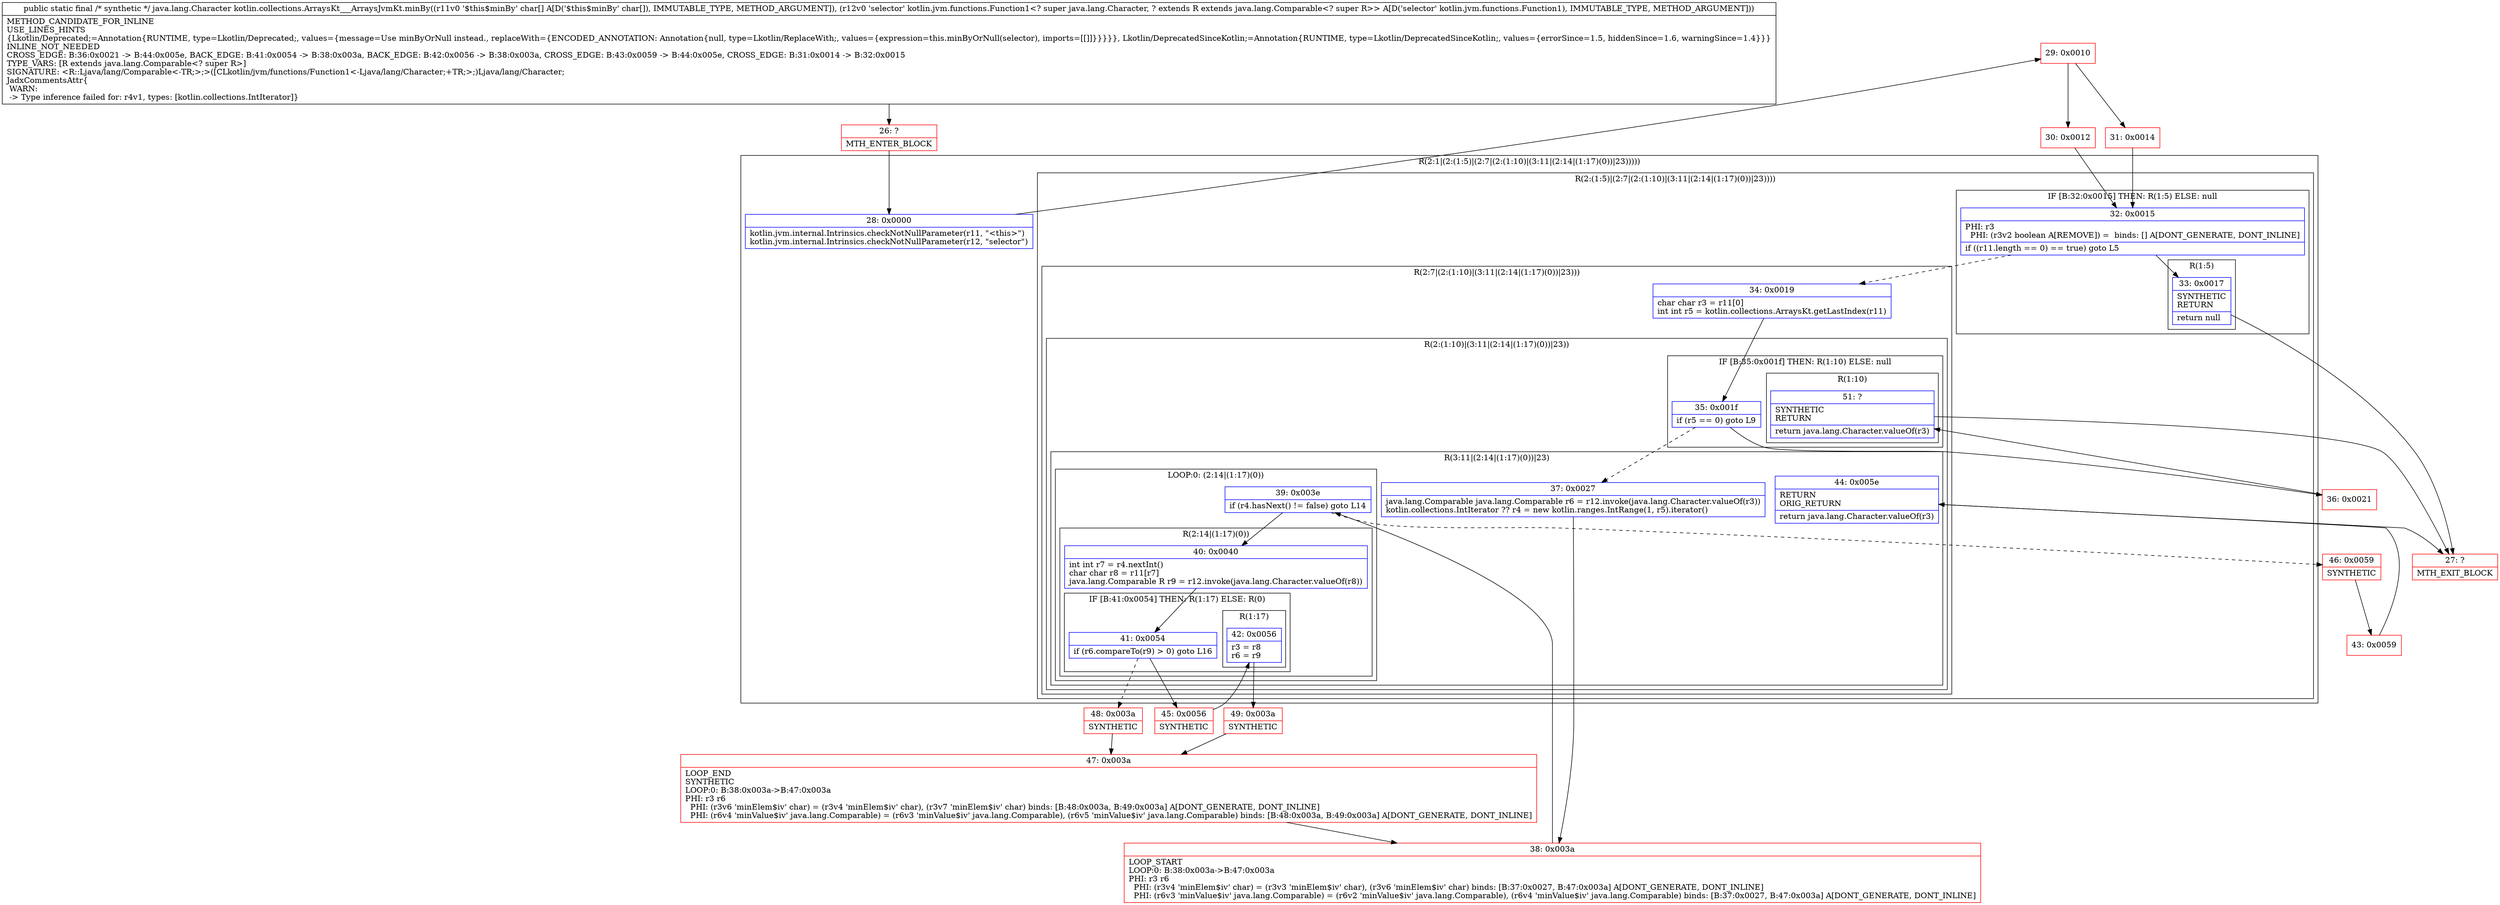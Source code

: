 digraph "CFG forkotlin.collections.ArraysKt___ArraysJvmKt.minBy([CLkotlin\/jvm\/functions\/Function1;)Ljava\/lang\/Character;" {
subgraph cluster_Region_901856996 {
label = "R(2:1|(2:(1:5)|(2:7|(2:(1:10)|(3:11|(2:14|(1:17)(0))|23)))))";
node [shape=record,color=blue];
Node_28 [shape=record,label="{28\:\ 0x0000|kotlin.jvm.internal.Intrinsics.checkNotNullParameter(r11, \"\<this\>\")\lkotlin.jvm.internal.Intrinsics.checkNotNullParameter(r12, \"selector\")\l}"];
subgraph cluster_Region_644165849 {
label = "R(2:(1:5)|(2:7|(2:(1:10)|(3:11|(2:14|(1:17)(0))|23))))";
node [shape=record,color=blue];
subgraph cluster_IfRegion_1213050114 {
label = "IF [B:32:0x0015] THEN: R(1:5) ELSE: null";
node [shape=record,color=blue];
Node_32 [shape=record,label="{32\:\ 0x0015|PHI: r3 \l  PHI: (r3v2 boolean A[REMOVE]) =  binds: [] A[DONT_GENERATE, DONT_INLINE]\l|if ((r11.length == 0) == true) goto L5\l}"];
subgraph cluster_Region_1198308440 {
label = "R(1:5)";
node [shape=record,color=blue];
Node_33 [shape=record,label="{33\:\ 0x0017|SYNTHETIC\lRETURN\l|return null\l}"];
}
}
subgraph cluster_Region_66041842 {
label = "R(2:7|(2:(1:10)|(3:11|(2:14|(1:17)(0))|23)))";
node [shape=record,color=blue];
Node_34 [shape=record,label="{34\:\ 0x0019|char char r3 = r11[0]\lint int r5 = kotlin.collections.ArraysKt.getLastIndex(r11)\l}"];
subgraph cluster_Region_2078710863 {
label = "R(2:(1:10)|(3:11|(2:14|(1:17)(0))|23))";
node [shape=record,color=blue];
subgraph cluster_IfRegion_469263299 {
label = "IF [B:35:0x001f] THEN: R(1:10) ELSE: null";
node [shape=record,color=blue];
Node_35 [shape=record,label="{35\:\ 0x001f|if (r5 == 0) goto L9\l}"];
subgraph cluster_Region_1192430499 {
label = "R(1:10)";
node [shape=record,color=blue];
Node_51 [shape=record,label="{51\:\ ?|SYNTHETIC\lRETURN\l|return java.lang.Character.valueOf(r3)\l}"];
}
}
subgraph cluster_Region_1708529836 {
label = "R(3:11|(2:14|(1:17)(0))|23)";
node [shape=record,color=blue];
Node_37 [shape=record,label="{37\:\ 0x0027|java.lang.Comparable java.lang.Comparable r6 = r12.invoke(java.lang.Character.valueOf(r3))\lkotlin.collections.IntIterator ?? r4 = new kotlin.ranges.IntRange(1, r5).iterator()\l}"];
subgraph cluster_LoopRegion_1298976434 {
label = "LOOP:0: (2:14|(1:17)(0))";
node [shape=record,color=blue];
Node_39 [shape=record,label="{39\:\ 0x003e|if (r4.hasNext() != false) goto L14\l}"];
subgraph cluster_Region_413838539 {
label = "R(2:14|(1:17)(0))";
node [shape=record,color=blue];
Node_40 [shape=record,label="{40\:\ 0x0040|int int r7 = r4.nextInt()\lchar char r8 = r11[r7]\ljava.lang.Comparable R r9 = r12.invoke(java.lang.Character.valueOf(r8))\l}"];
subgraph cluster_IfRegion_310219085 {
label = "IF [B:41:0x0054] THEN: R(1:17) ELSE: R(0)";
node [shape=record,color=blue];
Node_41 [shape=record,label="{41\:\ 0x0054|if (r6.compareTo(r9) \> 0) goto L16\l}"];
subgraph cluster_Region_157293964 {
label = "R(1:17)";
node [shape=record,color=blue];
Node_42 [shape=record,label="{42\:\ 0x0056|r3 = r8\lr6 = r9\l}"];
}
subgraph cluster_Region_1946851346 {
label = "R(0)";
node [shape=record,color=blue];
}
}
}
}
Node_44 [shape=record,label="{44\:\ 0x005e|RETURN\lORIG_RETURN\l|return java.lang.Character.valueOf(r3)\l}"];
}
}
}
}
}
Node_26 [shape=record,color=red,label="{26\:\ ?|MTH_ENTER_BLOCK\l}"];
Node_29 [shape=record,color=red,label="{29\:\ 0x0010}"];
Node_30 [shape=record,color=red,label="{30\:\ 0x0012}"];
Node_27 [shape=record,color=red,label="{27\:\ ?|MTH_EXIT_BLOCK\l}"];
Node_36 [shape=record,color=red,label="{36\:\ 0x0021}"];
Node_38 [shape=record,color=red,label="{38\:\ 0x003a|LOOP_START\lLOOP:0: B:38:0x003a\-\>B:47:0x003a\lPHI: r3 r6 \l  PHI: (r3v4 'minElem$iv' char) = (r3v3 'minElem$iv' char), (r3v6 'minElem$iv' char) binds: [B:37:0x0027, B:47:0x003a] A[DONT_GENERATE, DONT_INLINE]\l  PHI: (r6v3 'minValue$iv' java.lang.Comparable) = (r6v2 'minValue$iv' java.lang.Comparable), (r6v4 'minValue$iv' java.lang.Comparable) binds: [B:37:0x0027, B:47:0x003a] A[DONT_GENERATE, DONT_INLINE]\l}"];
Node_45 [shape=record,color=red,label="{45\:\ 0x0056|SYNTHETIC\l}"];
Node_49 [shape=record,color=red,label="{49\:\ 0x003a|SYNTHETIC\l}"];
Node_47 [shape=record,color=red,label="{47\:\ 0x003a|LOOP_END\lSYNTHETIC\lLOOP:0: B:38:0x003a\-\>B:47:0x003a\lPHI: r3 r6 \l  PHI: (r3v6 'minElem$iv' char) = (r3v4 'minElem$iv' char), (r3v7 'minElem$iv' char) binds: [B:48:0x003a, B:49:0x003a] A[DONT_GENERATE, DONT_INLINE]\l  PHI: (r6v4 'minValue$iv' java.lang.Comparable) = (r6v3 'minValue$iv' java.lang.Comparable), (r6v5 'minValue$iv' java.lang.Comparable) binds: [B:48:0x003a, B:49:0x003a] A[DONT_GENERATE, DONT_INLINE]\l}"];
Node_48 [shape=record,color=red,label="{48\:\ 0x003a|SYNTHETIC\l}"];
Node_46 [shape=record,color=red,label="{46\:\ 0x0059|SYNTHETIC\l}"];
Node_43 [shape=record,color=red,label="{43\:\ 0x0059}"];
Node_31 [shape=record,color=red,label="{31\:\ 0x0014}"];
MethodNode[shape=record,label="{public static final \/* synthetic *\/ java.lang.Character kotlin.collections.ArraysKt___ArraysJvmKt.minBy((r11v0 '$this$minBy' char[] A[D('$this$minBy' char[]), IMMUTABLE_TYPE, METHOD_ARGUMENT]), (r12v0 'selector' kotlin.jvm.functions.Function1\<? super java.lang.Character, ? extends R extends java.lang.Comparable\<? super R\>\> A[D('selector' kotlin.jvm.functions.Function1), IMMUTABLE_TYPE, METHOD_ARGUMENT]))  | METHOD_CANDIDATE_FOR_INLINE\lUSE_LINES_HINTS\l\{Lkotlin\/Deprecated;=Annotation\{RUNTIME, type=Lkotlin\/Deprecated;, values=\{message=Use minByOrNull instead., replaceWith=\{ENCODED_ANNOTATION: Annotation\{null, type=Lkotlin\/ReplaceWith;, values=\{expression=this.minByOrNull(selector), imports=[[]]\}\}\}\}\}, Lkotlin\/DeprecatedSinceKotlin;=Annotation\{RUNTIME, type=Lkotlin\/DeprecatedSinceKotlin;, values=\{errorSince=1.5, hiddenSince=1.6, warningSince=1.4\}\}\}\lINLINE_NOT_NEEDED\lCROSS_EDGE: B:36:0x0021 \-\> B:44:0x005e, BACK_EDGE: B:41:0x0054 \-\> B:38:0x003a, BACK_EDGE: B:42:0x0056 \-\> B:38:0x003a, CROSS_EDGE: B:43:0x0059 \-\> B:44:0x005e, CROSS_EDGE: B:31:0x0014 \-\> B:32:0x0015\lTYPE_VARS: [R extends java.lang.Comparable\<? super R\>]\lSIGNATURE: \<R::Ljava\/lang\/Comparable\<\-TR;\>;\>([CLkotlin\/jvm\/functions\/Function1\<\-Ljava\/lang\/Character;+TR;\>;)Ljava\/lang\/Character;\lJadxCommentsAttr\{\l WARN: \l \-\> Type inference failed for: r4v1, types: [kotlin.collections.IntIterator]\}\l}"];
MethodNode -> Node_26;Node_28 -> Node_29;
Node_32 -> Node_33;
Node_32 -> Node_34[style=dashed];
Node_33 -> Node_27;
Node_34 -> Node_35;
Node_35 -> Node_36;
Node_35 -> Node_37[style=dashed];
Node_51 -> Node_27;
Node_37 -> Node_38;
Node_39 -> Node_40;
Node_39 -> Node_46[style=dashed];
Node_40 -> Node_41;
Node_41 -> Node_45;
Node_41 -> Node_48[style=dashed];
Node_42 -> Node_49;
Node_44 -> Node_27;
Node_26 -> Node_28;
Node_29 -> Node_30;
Node_29 -> Node_31;
Node_30 -> Node_32;
Node_36 -> Node_51;
Node_38 -> Node_39;
Node_45 -> Node_42;
Node_49 -> Node_47;
Node_47 -> Node_38;
Node_48 -> Node_47;
Node_46 -> Node_43;
Node_43 -> Node_44;
Node_31 -> Node_32;
}

